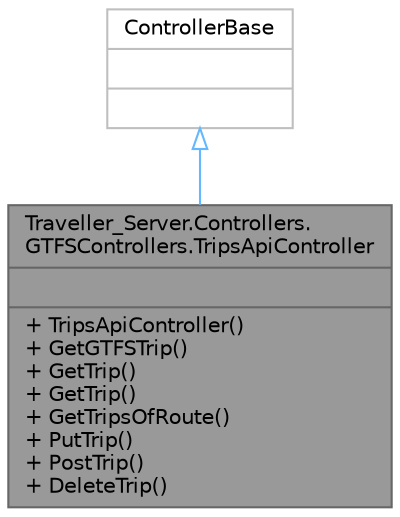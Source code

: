 digraph "Traveller_Server.Controllers.GTFSControllers.TripsApiController"
{
 // LATEX_PDF_SIZE
  bgcolor="transparent";
  edge [fontname=Helvetica,fontsize=10,labelfontname=Helvetica,labelfontsize=10];
  node [fontname=Helvetica,fontsize=10,shape=box,height=0.2,width=0.4];
  Node1 [shape=record,label="{Traveller_Server.Controllers.\lGTFSControllers.TripsApiController\n||+ TripsApiController()\l+ GetGTFSTrip()\l+ GetTrip()\l+ GetTrip()\l+ GetTripsOfRoute()\l+ PutTrip()\l+ PostTrip()\l+ DeleteTrip()\l}",height=0.2,width=0.4,color="gray40", fillcolor="grey60", style="filled", fontcolor="black",tooltip="API Controller for CRUD actions for Trips."];
  Node2 -> Node1 [dir="back",color="steelblue1",style="solid",arrowtail="onormal"];
  Node2 [shape=record,label="{ControllerBase\n||}",height=0.2,width=0.4,color="grey75", fillcolor="white", style="filled",tooltip=" "];
}

